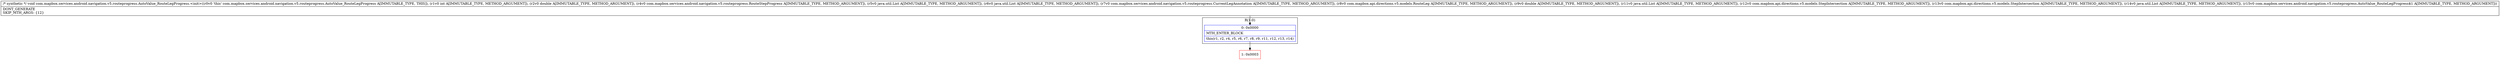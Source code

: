 digraph "CFG forcom.mapbox.services.android.navigation.v5.routeprogress.AutoValue_RouteLegProgress.\<init\>(IDLcom\/mapbox\/services\/android\/navigation\/v5\/routeprogress\/RouteStepProgress;Ljava\/util\/List;Ljava\/util\/List;Lcom\/mapbox\/services\/android\/navigation\/v5\/routeprogress\/CurrentLegAnnotation;Lcom\/mapbox\/api\/directions\/v5\/models\/RouteLeg;DLjava\/util\/List;Lcom\/mapbox\/api\/directions\/v5\/models\/StepIntersection;Lcom\/mapbox\/api\/directions\/v5\/models\/StepIntersection;Ljava\/util\/List;Lcom\/mapbox\/services\/android\/navigation\/v5\/routeprogress\/AutoValue_RouteLegProgress$1;)V" {
subgraph cluster_Region_731541518 {
label = "R(1:0)";
node [shape=record,color=blue];
Node_0 [shape=record,label="{0\:\ 0x0000|MTH_ENTER_BLOCK\l|this(r1, r2, r4, r5, r6, r7, r8, r9, r11, r12, r13, r14)\l}"];
}
Node_1 [shape=record,color=red,label="{1\:\ 0x0003}"];
MethodNode[shape=record,label="{\/* synthetic *\/ void com.mapbox.services.android.navigation.v5.routeprogress.AutoValue_RouteLegProgress.\<init\>((r0v0 'this' com.mapbox.services.android.navigation.v5.routeprogress.AutoValue_RouteLegProgress A[IMMUTABLE_TYPE, THIS]), (r1v0 int A[IMMUTABLE_TYPE, METHOD_ARGUMENT]), (r2v0 double A[IMMUTABLE_TYPE, METHOD_ARGUMENT]), (r4v0 com.mapbox.services.android.navigation.v5.routeprogress.RouteStepProgress A[IMMUTABLE_TYPE, METHOD_ARGUMENT]), (r5v0 java.util.List A[IMMUTABLE_TYPE, METHOD_ARGUMENT]), (r6v0 java.util.List A[IMMUTABLE_TYPE, METHOD_ARGUMENT]), (r7v0 com.mapbox.services.android.navigation.v5.routeprogress.CurrentLegAnnotation A[IMMUTABLE_TYPE, METHOD_ARGUMENT]), (r8v0 com.mapbox.api.directions.v5.models.RouteLeg A[IMMUTABLE_TYPE, METHOD_ARGUMENT]), (r9v0 double A[IMMUTABLE_TYPE, METHOD_ARGUMENT]), (r11v0 java.util.List A[IMMUTABLE_TYPE, METHOD_ARGUMENT]), (r12v0 com.mapbox.api.directions.v5.models.StepIntersection A[IMMUTABLE_TYPE, METHOD_ARGUMENT]), (r13v0 com.mapbox.api.directions.v5.models.StepIntersection A[IMMUTABLE_TYPE, METHOD_ARGUMENT]), (r14v0 java.util.List A[IMMUTABLE_TYPE, METHOD_ARGUMENT]), (r15v0 com.mapbox.services.android.navigation.v5.routeprogress.AutoValue_RouteLegProgress$1 A[IMMUTABLE_TYPE, METHOD_ARGUMENT]))  | DONT_GENERATE\lSKIP_MTH_ARGS: \{12\}\l}"];
MethodNode -> Node_0;
Node_0 -> Node_1;
}


